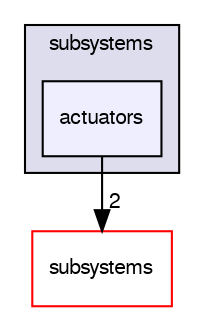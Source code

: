 digraph "sw/airborne/arch/stm32/subsystems/actuators" {
  compound=true
  node [ fontsize="10", fontname="FreeSans"];
  edge [ labelfontsize="10", labelfontname="FreeSans"];
  subgraph clusterdir_71548ae744da26ac2c7ca213b679dc43 {
    graph [ bgcolor="#ddddee", pencolor="black", label="subsystems" fontname="FreeSans", fontsize="10", URL="dir_71548ae744da26ac2c7ca213b679dc43.html"]
  dir_25ba966e11d2062039182252e5025889 [shape=box, label="actuators", style="filled", fillcolor="#eeeeff", pencolor="black", URL="dir_25ba966e11d2062039182252e5025889.html"];
  }
  dir_12d6ec7aac5a4a9b8cee17e35022d7c7 [shape=box label="subsystems" fillcolor="white" style="filled" color="red" URL="dir_12d6ec7aac5a4a9b8cee17e35022d7c7.html"];
  dir_25ba966e11d2062039182252e5025889->dir_12d6ec7aac5a4a9b8cee17e35022d7c7 [headlabel="2", labeldistance=1.5 headhref="dir_000029_000051.html"];
}

